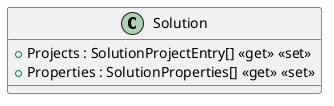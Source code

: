 @startuml
class Solution {
    + Projects : SolutionProjectEntry[] <<get>> <<set>>
    + Properties : SolutionProperties[] <<get>> <<set>>
}
@enduml
